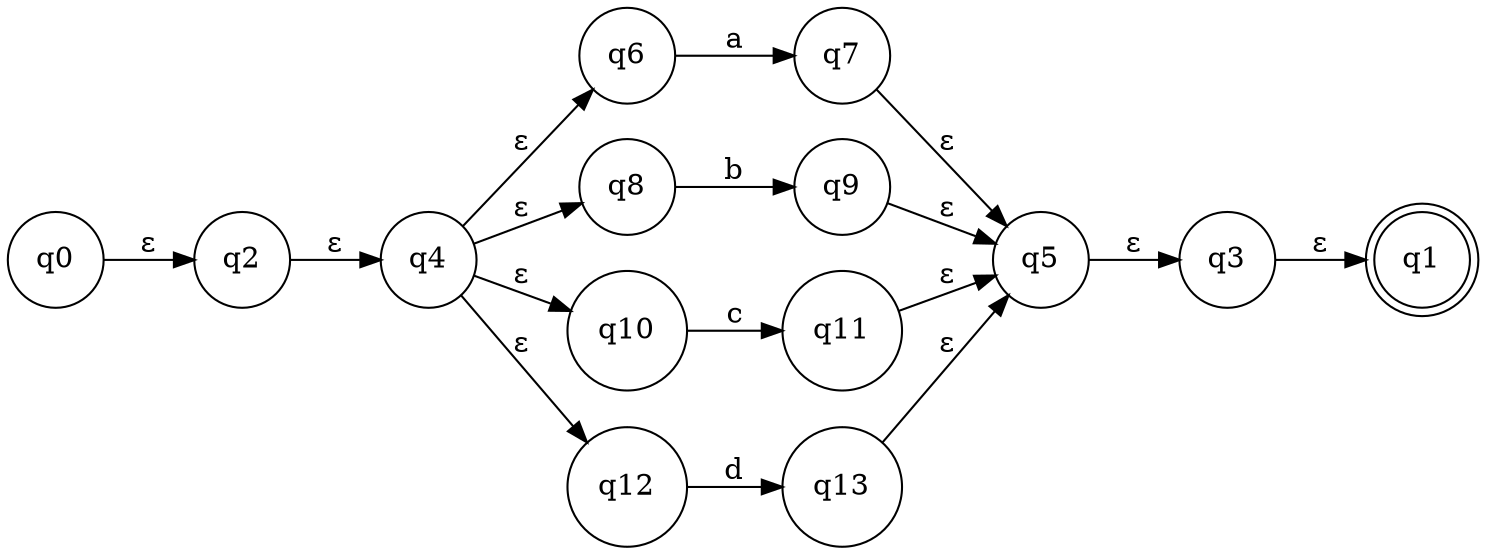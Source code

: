 digraph NFA {
	rankdir=LR;
	node [shape=circle];
	q0 [label="q0"];
	q0 -> q2 [label="ε"];
	q2 [label="q2"];
	q2 -> q4 [label="ε"];
	q4 [label="q4"];
	q4 -> q6 [label="ε"];
	q6 [label="q6"];
	q6 -> q7 [label="a"];
	q7 [label="q7"];
	q7 -> q5 [label="ε"];
	q5 [label="q5"];
	q5 -> q3 [label="ε"];
	q3 [label="q3"];
	q3 -> q1 [label="ε"];
	q1 [shape=doublecircle];
	q4 -> q8 [label="ε"];
	q8 [label="q8"];
	q8 -> q9 [label="b"];
	q9 [label="q9"];
	q9 -> q5 [label="ε"];
	q4 -> q10 [label="ε"];
	q10 [label="q10"];
	q10 -> q11 [label="c"];
	q11 [label="q11"];
	q11 -> q5 [label="ε"];
	q4 -> q12 [label="ε"];
	q12 [label="q12"];
	q12 -> q13 [label="d"];
	q13 [label="q13"];
	q13 -> q5 [label="ε"];
}

